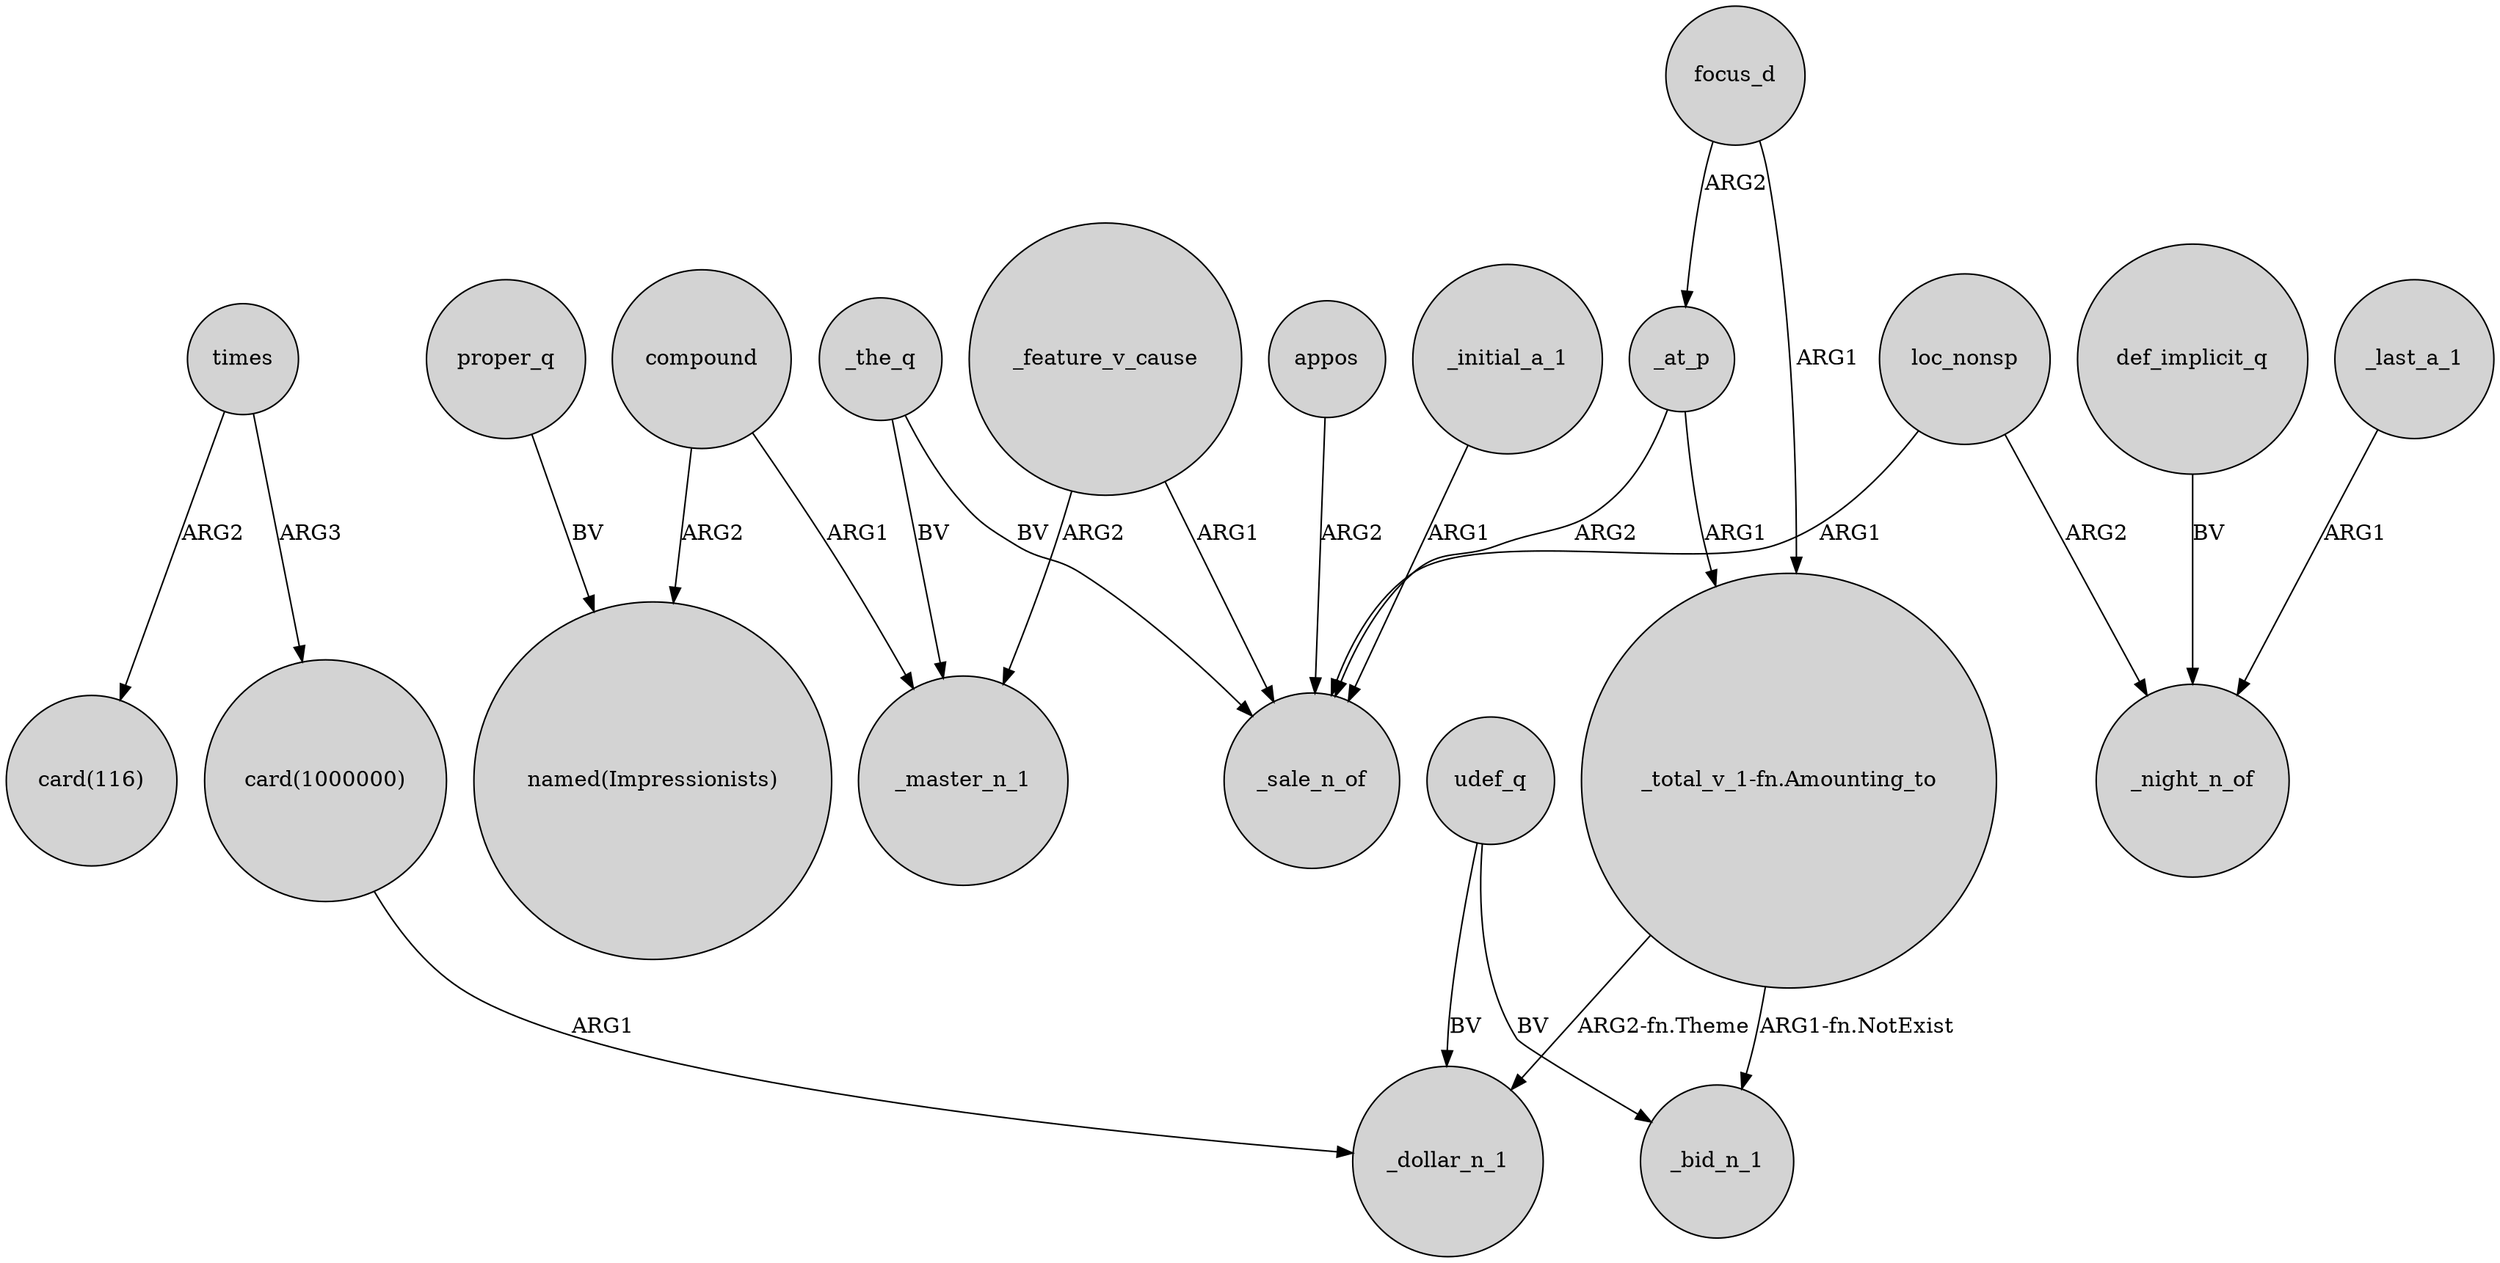 digraph {
	node [shape=circle style=filled]
	loc_nonsp -> _sale_n_of [label=ARG1]
	"card(1000000)" -> _dollar_n_1 [label=ARG1]
	def_implicit_q -> _night_n_of [label=BV]
	compound -> "named(Impressionists)" [label=ARG2]
	_feature_v_cause -> _master_n_1 [label=ARG2]
	compound -> _master_n_1 [label=ARG1]
	focus_d -> _at_p [label=ARG2]
	times -> "card(116)" [label=ARG2]
	_at_p -> "_total_v_1-fn.Amounting_to" [label=ARG1]
	_the_q -> _sale_n_of [label=BV]
	times -> "card(1000000)" [label=ARG3]
	focus_d -> "_total_v_1-fn.Amounting_to" [label=ARG1]
	appos -> _sale_n_of [label=ARG2]
	proper_q -> "named(Impressionists)" [label=BV]
	_feature_v_cause -> _sale_n_of [label=ARG1]
	udef_q -> _bid_n_1 [label=BV]
	loc_nonsp -> _night_n_of [label=ARG2]
	_the_q -> _master_n_1 [label=BV]
	_at_p -> _sale_n_of [label=ARG2]
	"_total_v_1-fn.Amounting_to" -> _dollar_n_1 [label="ARG2-fn.Theme"]
	"_total_v_1-fn.Amounting_to" -> _bid_n_1 [label="ARG1-fn.NotExist"]
	_last_a_1 -> _night_n_of [label=ARG1]
	udef_q -> _dollar_n_1 [label=BV]
	_initial_a_1 -> _sale_n_of [label=ARG1]
}

